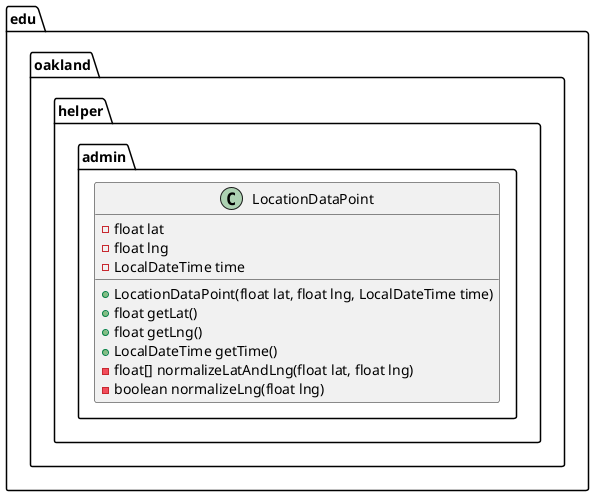 @startuml LocationDataPoint

package edu.oakland.helper.admin {
    class LocationDataPoint {
        - float lat
        - float lng
        - LocalDateTime time
        + LocationDataPoint(float lat, float lng, LocalDateTime time)
        + float getLat()
        + float getLng()
        + LocalDateTime getTime()
        - float[] normalizeLatAndLng(float lat, float lng)
        - boolean normalizeLng(float lng)
    }
}

@enduml
